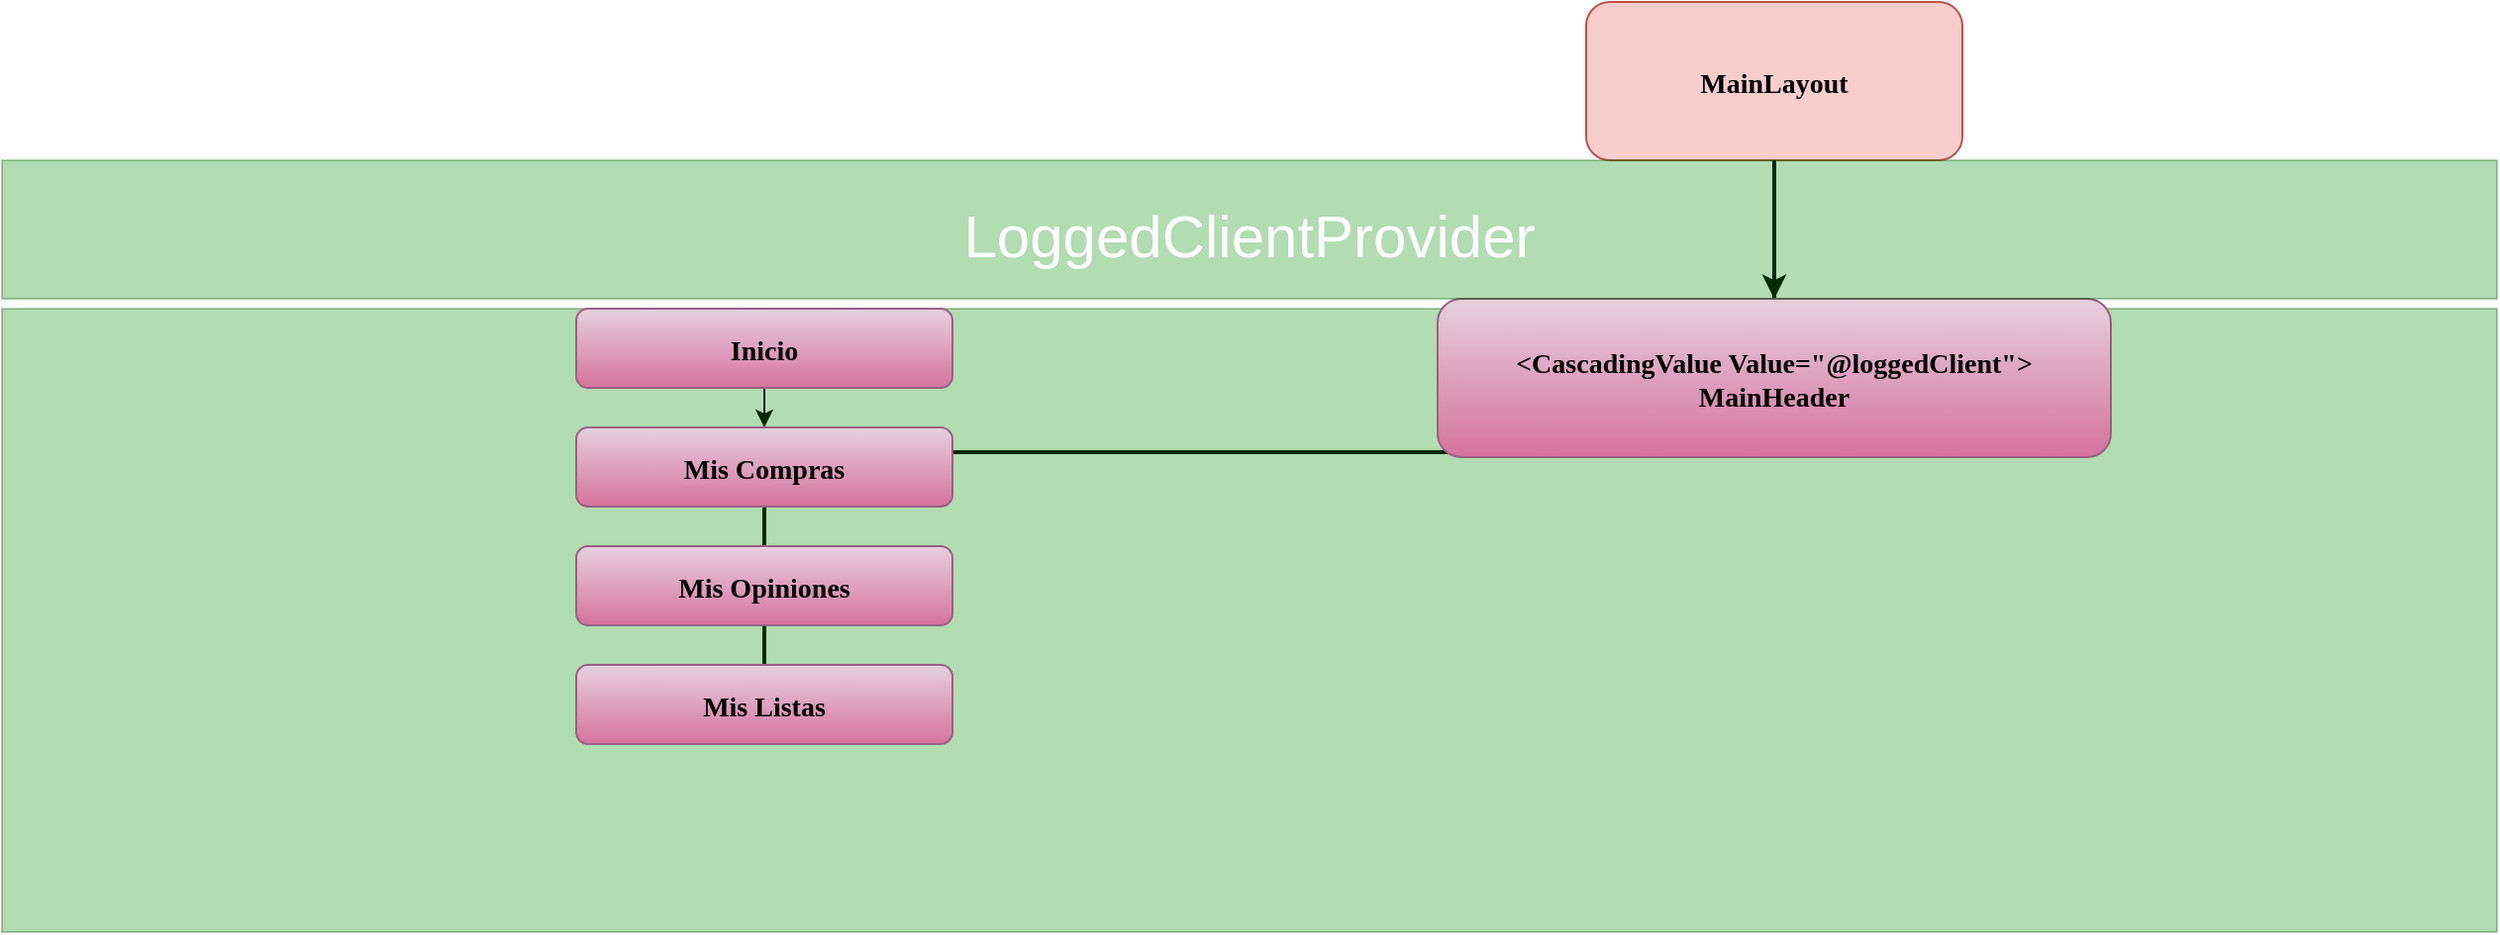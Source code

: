 <mxfile version="23.0.2" type="github">
  <diagram name="Page-1" id="2c0d36ab-eaac-3732-788b-9136903baeff">
    <mxGraphModel dx="1380" dy="741" grid="1" gridSize="10" guides="1" tooltips="1" connect="1" arrows="1" fold="1" page="1" pageScale="1.5" pageWidth="1169" pageHeight="827" background="none" math="0" shadow="0">
      <root>
        <mxCell id="0" />
        <mxCell id="1" parent="0" />
        <mxCell id="5IuyLXdu-ntTr0TkIV0r-62" style="edgeStyle=orthogonalEdgeStyle;rounded=0;orthogonalLoop=1;jettySize=auto;html=1;exitX=0.5;exitY=1;exitDx=0;exitDy=0;entryX=0.5;entryY=0;entryDx=0;entryDy=0;" edge="1" parent="1" source="q3_ttucHUWi1IPVSle__-128" target="q3_ttucHUWi1IPVSle__-128">
          <mxGeometry relative="1" as="geometry" />
        </mxCell>
        <mxCell id="61" value="" style="edgeStyle=elbowEdgeStyle;elbow=vertical;strokeWidth=2;rounded=0;entryX=0.5;entryY=1;entryDx=0;entryDy=0;" parent="1" source="2" target="q3_ttucHUWi1IPVSle__-130" edge="1">
          <mxGeometry x="-23" y="135.5" width="100" height="100" as="geometry">
            <mxPoint x="-13" y="545.5" as="sourcePoint" />
            <mxPoint x="675" y="645.5" as="targetPoint" />
          </mxGeometry>
        </mxCell>
        <mxCell id="q3_ttucHUWi1IPVSle__-131" value="" style="fillColor=#008a00;strokeColor=#005700;opacity=30;fontSize=30;fontColor=#ffffff;movable=0;resizable=0;rotatable=0;deletable=0;editable=0;locked=1;connectable=0;" parent="1" vertex="1">
          <mxGeometry x="210" y="585" width="1260" height="315" as="geometry" />
        </mxCell>
        <mxCell id="2" value="MainLayout" style="rounded=1;fillColor=#f8cecc;strokeColor=#b85450;fontStyle=1;fontFamily=Tahoma;fontSize=14" parent="1" vertex="1">
          <mxGeometry x="1010" y="430" width="190" height="80" as="geometry" />
        </mxCell>
        <mxCell id="12" value="&lt;CascadingValue Value=&quot;@loggedClient&quot;&gt;&#xa;MainHeader" style="rounded=1;fillColor=#e6d0de;strokeColor=#996185;fontStyle=1;fontFamily=Tahoma;fontSize=14;gradientColor=#d5739d;" parent="1" vertex="1">
          <mxGeometry x="935" y="580" width="340" height="80" as="geometry" />
        </mxCell>
        <mxCell id="59" value="" style="edgeStyle=elbowEdgeStyle;elbow=vertical;strokeWidth=2;rounded=0" parent="1" source="2" target="12" edge="1">
          <mxGeometry x="347" y="225.5" width="100" height="100" as="geometry">
            <mxPoint x="872.0" y="585.5" as="sourcePoint" />
            <mxPoint x="1477.0" y="655.5" as="targetPoint" />
          </mxGeometry>
        </mxCell>
        <mxCell id="q3_ttucHUWi1IPVSle__-123" value="LoggedClientProvider" style="fillColor=#008a00;strokeColor=#005700;opacity=30;fontSize=30;fontColor=#ffffff;" parent="1" vertex="1">
          <mxGeometry x="210" y="510" width="1260" height="70" as="geometry" />
        </mxCell>
        <mxCell id="q3_ttucHUWi1IPVSle__-127" value="Inicio" style="rounded=1;fillColor=#e6d0de;strokeColor=#996185;fontStyle=1;fontFamily=Tahoma;fontSize=14;gradientColor=#d5739d;" parent="1" vertex="1">
          <mxGeometry x="500" y="585" width="190" height="40" as="geometry" />
        </mxCell>
        <mxCell id="q3_ttucHUWi1IPVSle__-128" value="Mis Compras" style="rounded=1;fillColor=#e6d0de;strokeColor=#996185;fontStyle=1;fontFamily=Tahoma;fontSize=14;gradientColor=#d5739d;" parent="1" vertex="1">
          <mxGeometry x="500" y="645" width="190" height="40" as="geometry" />
        </mxCell>
        <mxCell id="q3_ttucHUWi1IPVSle__-129" value="Mis Opiniones" style="rounded=1;fillColor=#e6d0de;strokeColor=#996185;fontStyle=1;fontFamily=Tahoma;fontSize=14;gradientColor=#d5739d;" parent="1" vertex="1">
          <mxGeometry x="500" y="705" width="190" height="40" as="geometry" />
        </mxCell>
        <mxCell id="q3_ttucHUWi1IPVSle__-130" value="Mis Listas" style="rounded=1;fillColor=#e6d0de;gradientColor=#d5739d;strokeColor=#996185;fontStyle=1;fontFamily=Tahoma;fontSize=14" parent="1" vertex="1">
          <mxGeometry x="500" y="765" width="190" height="40" as="geometry" />
        </mxCell>
      </root>
    </mxGraphModel>
  </diagram>
</mxfile>
